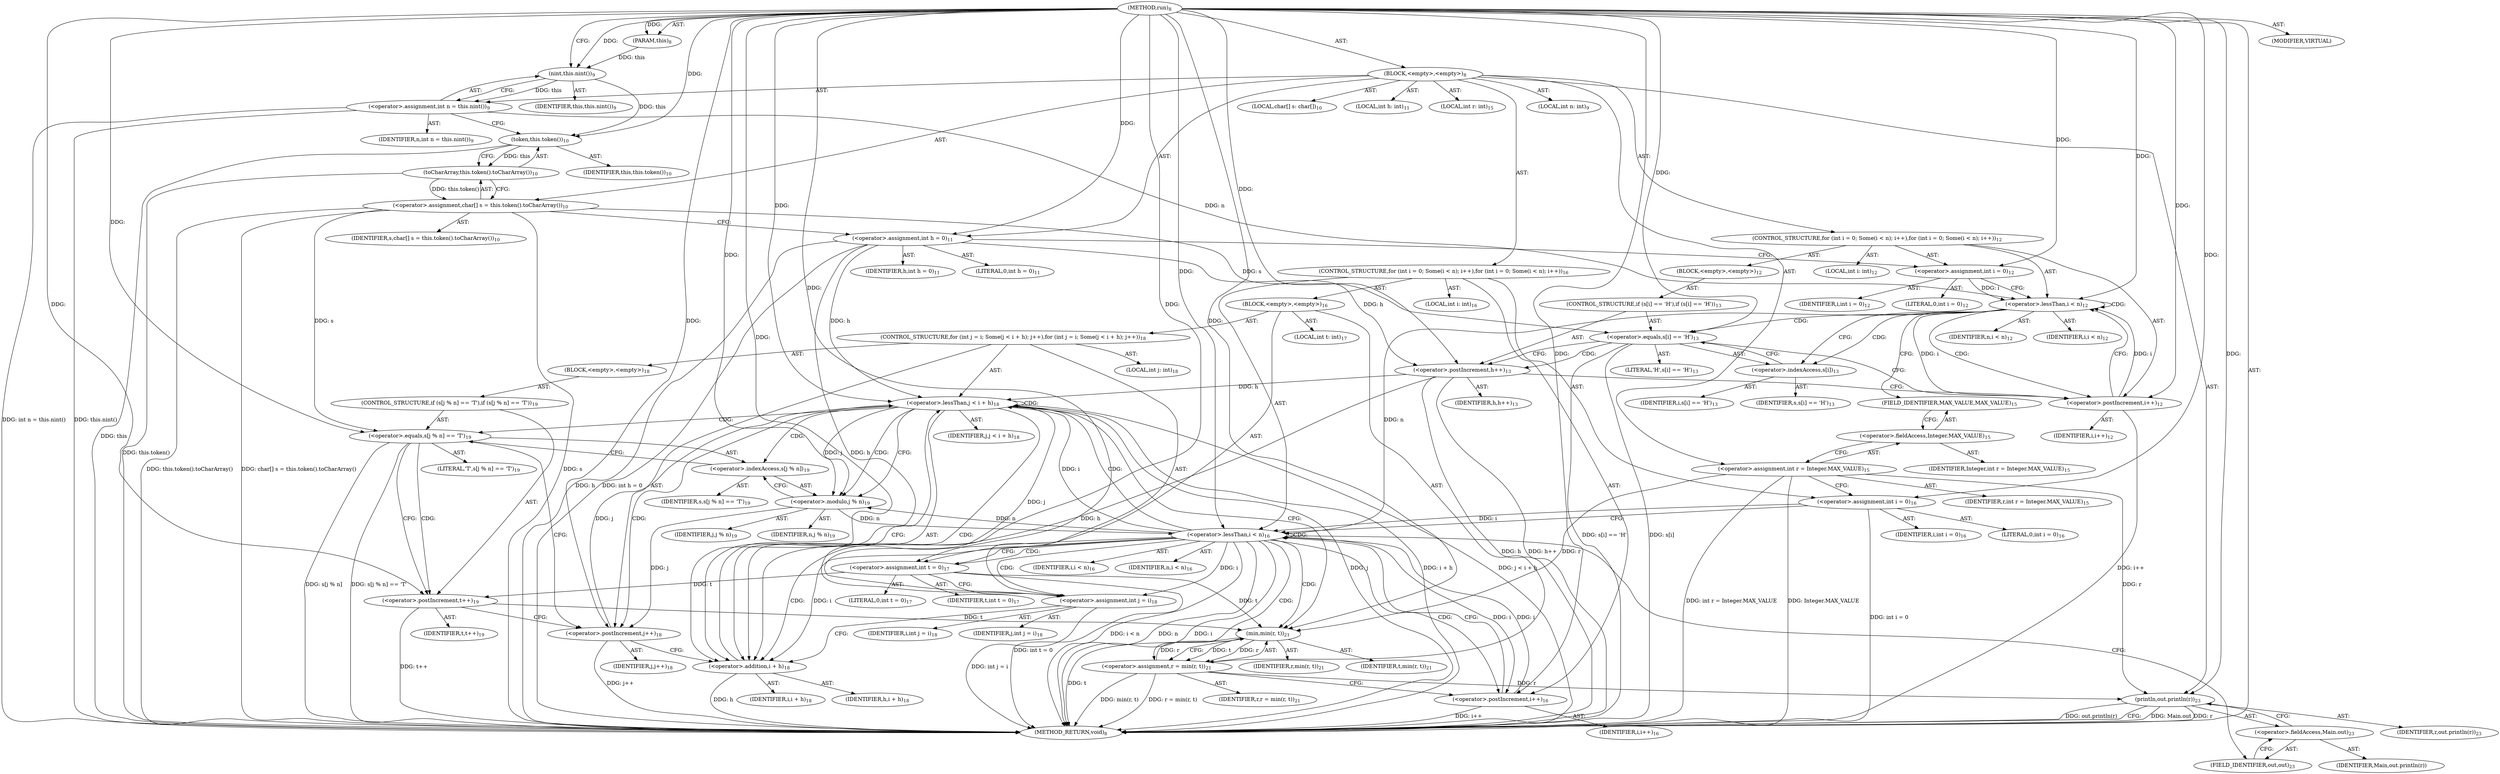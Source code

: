 digraph "run" {  
"25" [label = <(METHOD,run)<SUB>8</SUB>> ]
"4" [label = <(PARAM,this)<SUB>8</SUB>> ]
"26" [label = <(BLOCK,&lt;empty&gt;,&lt;empty&gt;)<SUB>8</SUB>> ]
"27" [label = <(LOCAL,int n: int)<SUB>9</SUB>> ]
"28" [label = <(&lt;operator&gt;.assignment,int n = this.nint())<SUB>9</SUB>> ]
"29" [label = <(IDENTIFIER,n,int n = this.nint())<SUB>9</SUB>> ]
"30" [label = <(nint,this.nint())<SUB>9</SUB>> ]
"3" [label = <(IDENTIFIER,this,this.nint())<SUB>9</SUB>> ]
"31" [label = <(LOCAL,char[] s: char[])<SUB>10</SUB>> ]
"32" [label = <(&lt;operator&gt;.assignment,char[] s = this.token().toCharArray())<SUB>10</SUB>> ]
"33" [label = <(IDENTIFIER,s,char[] s = this.token().toCharArray())<SUB>10</SUB>> ]
"34" [label = <(toCharArray,this.token().toCharArray())<SUB>10</SUB>> ]
"35" [label = <(token,this.token())<SUB>10</SUB>> ]
"5" [label = <(IDENTIFIER,this,this.token())<SUB>10</SUB>> ]
"36" [label = <(LOCAL,int h: int)<SUB>11</SUB>> ]
"37" [label = <(&lt;operator&gt;.assignment,int h = 0)<SUB>11</SUB>> ]
"38" [label = <(IDENTIFIER,h,int h = 0)<SUB>11</SUB>> ]
"39" [label = <(LITERAL,0,int h = 0)<SUB>11</SUB>> ]
"40" [label = <(CONTROL_STRUCTURE,for (int i = 0; Some(i &lt; n); i++),for (int i = 0; Some(i &lt; n); i++))<SUB>12</SUB>> ]
"41" [label = <(LOCAL,int i: int)<SUB>12</SUB>> ]
"42" [label = <(&lt;operator&gt;.assignment,int i = 0)<SUB>12</SUB>> ]
"43" [label = <(IDENTIFIER,i,int i = 0)<SUB>12</SUB>> ]
"44" [label = <(LITERAL,0,int i = 0)<SUB>12</SUB>> ]
"45" [label = <(&lt;operator&gt;.lessThan,i &lt; n)<SUB>12</SUB>> ]
"46" [label = <(IDENTIFIER,i,i &lt; n)<SUB>12</SUB>> ]
"47" [label = <(IDENTIFIER,n,i &lt; n)<SUB>12</SUB>> ]
"48" [label = <(&lt;operator&gt;.postIncrement,i++)<SUB>12</SUB>> ]
"49" [label = <(IDENTIFIER,i,i++)<SUB>12</SUB>> ]
"50" [label = <(BLOCK,&lt;empty&gt;,&lt;empty&gt;)<SUB>12</SUB>> ]
"51" [label = <(CONTROL_STRUCTURE,if (s[i] == 'H'),if (s[i] == 'H'))<SUB>13</SUB>> ]
"52" [label = <(&lt;operator&gt;.equals,s[i] == 'H')<SUB>13</SUB>> ]
"53" [label = <(&lt;operator&gt;.indexAccess,s[i])<SUB>13</SUB>> ]
"54" [label = <(IDENTIFIER,s,s[i] == 'H')<SUB>13</SUB>> ]
"55" [label = <(IDENTIFIER,i,s[i] == 'H')<SUB>13</SUB>> ]
"56" [label = <(LITERAL,'H',s[i] == 'H')<SUB>13</SUB>> ]
"57" [label = <(&lt;operator&gt;.postIncrement,h++)<SUB>13</SUB>> ]
"58" [label = <(IDENTIFIER,h,h++)<SUB>13</SUB>> ]
"59" [label = <(LOCAL,int r: int)<SUB>15</SUB>> ]
"60" [label = <(&lt;operator&gt;.assignment,int r = Integer.MAX_VALUE)<SUB>15</SUB>> ]
"61" [label = <(IDENTIFIER,r,int r = Integer.MAX_VALUE)<SUB>15</SUB>> ]
"62" [label = <(&lt;operator&gt;.fieldAccess,Integer.MAX_VALUE)<SUB>15</SUB>> ]
"63" [label = <(IDENTIFIER,Integer,int r = Integer.MAX_VALUE)<SUB>15</SUB>> ]
"64" [label = <(FIELD_IDENTIFIER,MAX_VALUE,MAX_VALUE)<SUB>15</SUB>> ]
"65" [label = <(CONTROL_STRUCTURE,for (int i = 0; Some(i &lt; n); i++),for (int i = 0; Some(i &lt; n); i++))<SUB>16</SUB>> ]
"66" [label = <(LOCAL,int i: int)<SUB>16</SUB>> ]
"67" [label = <(&lt;operator&gt;.assignment,int i = 0)<SUB>16</SUB>> ]
"68" [label = <(IDENTIFIER,i,int i = 0)<SUB>16</SUB>> ]
"69" [label = <(LITERAL,0,int i = 0)<SUB>16</SUB>> ]
"70" [label = <(&lt;operator&gt;.lessThan,i &lt; n)<SUB>16</SUB>> ]
"71" [label = <(IDENTIFIER,i,i &lt; n)<SUB>16</SUB>> ]
"72" [label = <(IDENTIFIER,n,i &lt; n)<SUB>16</SUB>> ]
"73" [label = <(&lt;operator&gt;.postIncrement,i++)<SUB>16</SUB>> ]
"74" [label = <(IDENTIFIER,i,i++)<SUB>16</SUB>> ]
"75" [label = <(BLOCK,&lt;empty&gt;,&lt;empty&gt;)<SUB>16</SUB>> ]
"76" [label = <(LOCAL,int t: int)<SUB>17</SUB>> ]
"77" [label = <(&lt;operator&gt;.assignment,int t = 0)<SUB>17</SUB>> ]
"78" [label = <(IDENTIFIER,t,int t = 0)<SUB>17</SUB>> ]
"79" [label = <(LITERAL,0,int t = 0)<SUB>17</SUB>> ]
"80" [label = <(CONTROL_STRUCTURE,for (int j = i; Some(j &lt; i + h); j++),for (int j = i; Some(j &lt; i + h); j++))<SUB>18</SUB>> ]
"81" [label = <(LOCAL,int j: int)<SUB>18</SUB>> ]
"82" [label = <(&lt;operator&gt;.assignment,int j = i)<SUB>18</SUB>> ]
"83" [label = <(IDENTIFIER,j,int j = i)<SUB>18</SUB>> ]
"84" [label = <(IDENTIFIER,i,int j = i)<SUB>18</SUB>> ]
"85" [label = <(&lt;operator&gt;.lessThan,j &lt; i + h)<SUB>18</SUB>> ]
"86" [label = <(IDENTIFIER,j,j &lt; i + h)<SUB>18</SUB>> ]
"87" [label = <(&lt;operator&gt;.addition,i + h)<SUB>18</SUB>> ]
"88" [label = <(IDENTIFIER,i,i + h)<SUB>18</SUB>> ]
"89" [label = <(IDENTIFIER,h,i + h)<SUB>18</SUB>> ]
"90" [label = <(&lt;operator&gt;.postIncrement,j++)<SUB>18</SUB>> ]
"91" [label = <(IDENTIFIER,j,j++)<SUB>18</SUB>> ]
"92" [label = <(BLOCK,&lt;empty&gt;,&lt;empty&gt;)<SUB>18</SUB>> ]
"93" [label = <(CONTROL_STRUCTURE,if (s[j % n] == 'T'),if (s[j % n] == 'T'))<SUB>19</SUB>> ]
"94" [label = <(&lt;operator&gt;.equals,s[j % n] == 'T')<SUB>19</SUB>> ]
"95" [label = <(&lt;operator&gt;.indexAccess,s[j % n])<SUB>19</SUB>> ]
"96" [label = <(IDENTIFIER,s,s[j % n] == 'T')<SUB>19</SUB>> ]
"97" [label = <(&lt;operator&gt;.modulo,j % n)<SUB>19</SUB>> ]
"98" [label = <(IDENTIFIER,j,j % n)<SUB>19</SUB>> ]
"99" [label = <(IDENTIFIER,n,j % n)<SUB>19</SUB>> ]
"100" [label = <(LITERAL,'T',s[j % n] == 'T')<SUB>19</SUB>> ]
"101" [label = <(&lt;operator&gt;.postIncrement,t++)<SUB>19</SUB>> ]
"102" [label = <(IDENTIFIER,t,t++)<SUB>19</SUB>> ]
"103" [label = <(&lt;operator&gt;.assignment,r = min(r, t))<SUB>21</SUB>> ]
"104" [label = <(IDENTIFIER,r,r = min(r, t))<SUB>21</SUB>> ]
"105" [label = <(min,min(r, t))<SUB>21</SUB>> ]
"106" [label = <(IDENTIFIER,r,min(r, t))<SUB>21</SUB>> ]
"107" [label = <(IDENTIFIER,t,min(r, t))<SUB>21</SUB>> ]
"108" [label = <(println,out.println(r))<SUB>23</SUB>> ]
"109" [label = <(&lt;operator&gt;.fieldAccess,Main.out)<SUB>23</SUB>> ]
"110" [label = <(IDENTIFIER,Main,out.println(r))> ]
"111" [label = <(FIELD_IDENTIFIER,out,out)<SUB>23</SUB>> ]
"112" [label = <(IDENTIFIER,r,out.println(r))<SUB>23</SUB>> ]
"113" [label = <(MODIFIER,VIRTUAL)> ]
"114" [label = <(METHOD_RETURN,void)<SUB>8</SUB>> ]
  "25" -> "4"  [ label = "AST: "] 
  "25" -> "26"  [ label = "AST: "] 
  "25" -> "113"  [ label = "AST: "] 
  "25" -> "114"  [ label = "AST: "] 
  "26" -> "27"  [ label = "AST: "] 
  "26" -> "28"  [ label = "AST: "] 
  "26" -> "31"  [ label = "AST: "] 
  "26" -> "32"  [ label = "AST: "] 
  "26" -> "36"  [ label = "AST: "] 
  "26" -> "37"  [ label = "AST: "] 
  "26" -> "40"  [ label = "AST: "] 
  "26" -> "59"  [ label = "AST: "] 
  "26" -> "60"  [ label = "AST: "] 
  "26" -> "65"  [ label = "AST: "] 
  "26" -> "108"  [ label = "AST: "] 
  "28" -> "29"  [ label = "AST: "] 
  "28" -> "30"  [ label = "AST: "] 
  "30" -> "3"  [ label = "AST: "] 
  "32" -> "33"  [ label = "AST: "] 
  "32" -> "34"  [ label = "AST: "] 
  "34" -> "35"  [ label = "AST: "] 
  "35" -> "5"  [ label = "AST: "] 
  "37" -> "38"  [ label = "AST: "] 
  "37" -> "39"  [ label = "AST: "] 
  "40" -> "41"  [ label = "AST: "] 
  "40" -> "42"  [ label = "AST: "] 
  "40" -> "45"  [ label = "AST: "] 
  "40" -> "48"  [ label = "AST: "] 
  "40" -> "50"  [ label = "AST: "] 
  "42" -> "43"  [ label = "AST: "] 
  "42" -> "44"  [ label = "AST: "] 
  "45" -> "46"  [ label = "AST: "] 
  "45" -> "47"  [ label = "AST: "] 
  "48" -> "49"  [ label = "AST: "] 
  "50" -> "51"  [ label = "AST: "] 
  "51" -> "52"  [ label = "AST: "] 
  "51" -> "57"  [ label = "AST: "] 
  "52" -> "53"  [ label = "AST: "] 
  "52" -> "56"  [ label = "AST: "] 
  "53" -> "54"  [ label = "AST: "] 
  "53" -> "55"  [ label = "AST: "] 
  "57" -> "58"  [ label = "AST: "] 
  "60" -> "61"  [ label = "AST: "] 
  "60" -> "62"  [ label = "AST: "] 
  "62" -> "63"  [ label = "AST: "] 
  "62" -> "64"  [ label = "AST: "] 
  "65" -> "66"  [ label = "AST: "] 
  "65" -> "67"  [ label = "AST: "] 
  "65" -> "70"  [ label = "AST: "] 
  "65" -> "73"  [ label = "AST: "] 
  "65" -> "75"  [ label = "AST: "] 
  "67" -> "68"  [ label = "AST: "] 
  "67" -> "69"  [ label = "AST: "] 
  "70" -> "71"  [ label = "AST: "] 
  "70" -> "72"  [ label = "AST: "] 
  "73" -> "74"  [ label = "AST: "] 
  "75" -> "76"  [ label = "AST: "] 
  "75" -> "77"  [ label = "AST: "] 
  "75" -> "80"  [ label = "AST: "] 
  "75" -> "103"  [ label = "AST: "] 
  "77" -> "78"  [ label = "AST: "] 
  "77" -> "79"  [ label = "AST: "] 
  "80" -> "81"  [ label = "AST: "] 
  "80" -> "82"  [ label = "AST: "] 
  "80" -> "85"  [ label = "AST: "] 
  "80" -> "90"  [ label = "AST: "] 
  "80" -> "92"  [ label = "AST: "] 
  "82" -> "83"  [ label = "AST: "] 
  "82" -> "84"  [ label = "AST: "] 
  "85" -> "86"  [ label = "AST: "] 
  "85" -> "87"  [ label = "AST: "] 
  "87" -> "88"  [ label = "AST: "] 
  "87" -> "89"  [ label = "AST: "] 
  "90" -> "91"  [ label = "AST: "] 
  "92" -> "93"  [ label = "AST: "] 
  "93" -> "94"  [ label = "AST: "] 
  "93" -> "101"  [ label = "AST: "] 
  "94" -> "95"  [ label = "AST: "] 
  "94" -> "100"  [ label = "AST: "] 
  "95" -> "96"  [ label = "AST: "] 
  "95" -> "97"  [ label = "AST: "] 
  "97" -> "98"  [ label = "AST: "] 
  "97" -> "99"  [ label = "AST: "] 
  "101" -> "102"  [ label = "AST: "] 
  "103" -> "104"  [ label = "AST: "] 
  "103" -> "105"  [ label = "AST: "] 
  "105" -> "106"  [ label = "AST: "] 
  "105" -> "107"  [ label = "AST: "] 
  "108" -> "109"  [ label = "AST: "] 
  "108" -> "112"  [ label = "AST: "] 
  "109" -> "110"  [ label = "AST: "] 
  "109" -> "111"  [ label = "AST: "] 
  "28" -> "35"  [ label = "CFG: "] 
  "32" -> "37"  [ label = "CFG: "] 
  "37" -> "42"  [ label = "CFG: "] 
  "60" -> "67"  [ label = "CFG: "] 
  "108" -> "114"  [ label = "CFG: "] 
  "30" -> "28"  [ label = "CFG: "] 
  "34" -> "32"  [ label = "CFG: "] 
  "42" -> "45"  [ label = "CFG: "] 
  "45" -> "53"  [ label = "CFG: "] 
  "45" -> "64"  [ label = "CFG: "] 
  "48" -> "45"  [ label = "CFG: "] 
  "62" -> "60"  [ label = "CFG: "] 
  "67" -> "70"  [ label = "CFG: "] 
  "70" -> "77"  [ label = "CFG: "] 
  "70" -> "111"  [ label = "CFG: "] 
  "73" -> "70"  [ label = "CFG: "] 
  "109" -> "108"  [ label = "CFG: "] 
  "35" -> "34"  [ label = "CFG: "] 
  "64" -> "62"  [ label = "CFG: "] 
  "77" -> "82"  [ label = "CFG: "] 
  "103" -> "73"  [ label = "CFG: "] 
  "111" -> "109"  [ label = "CFG: "] 
  "52" -> "57"  [ label = "CFG: "] 
  "52" -> "48"  [ label = "CFG: "] 
  "57" -> "48"  [ label = "CFG: "] 
  "82" -> "87"  [ label = "CFG: "] 
  "85" -> "97"  [ label = "CFG: "] 
  "85" -> "105"  [ label = "CFG: "] 
  "90" -> "87"  [ label = "CFG: "] 
  "105" -> "103"  [ label = "CFG: "] 
  "53" -> "52"  [ label = "CFG: "] 
  "87" -> "85"  [ label = "CFG: "] 
  "94" -> "101"  [ label = "CFG: "] 
  "94" -> "90"  [ label = "CFG: "] 
  "101" -> "90"  [ label = "CFG: "] 
  "95" -> "94"  [ label = "CFG: "] 
  "97" -> "95"  [ label = "CFG: "] 
  "25" -> "30"  [ label = "CFG: "] 
  "28" -> "114"  [ label = "DDG: this.nint()"] 
  "28" -> "114"  [ label = "DDG: int n = this.nint()"] 
  "32" -> "114"  [ label = "DDG: s"] 
  "35" -> "114"  [ label = "DDG: this"] 
  "34" -> "114"  [ label = "DDG: this.token()"] 
  "32" -> "114"  [ label = "DDG: this.token().toCharArray()"] 
  "32" -> "114"  [ label = "DDG: char[] s = this.token().toCharArray()"] 
  "37" -> "114"  [ label = "DDG: h"] 
  "37" -> "114"  [ label = "DDG: int h = 0"] 
  "60" -> "114"  [ label = "DDG: Integer.MAX_VALUE"] 
  "60" -> "114"  [ label = "DDG: int r = Integer.MAX_VALUE"] 
  "67" -> "114"  [ label = "DDG: int i = 0"] 
  "70" -> "114"  [ label = "DDG: i"] 
  "70" -> "114"  [ label = "DDG: n"] 
  "70" -> "114"  [ label = "DDG: i &lt; n"] 
  "108" -> "114"  [ label = "DDG: Main.out"] 
  "108" -> "114"  [ label = "DDG: r"] 
  "108" -> "114"  [ label = "DDG: out.println(r)"] 
  "77" -> "114"  [ label = "DDG: int t = 0"] 
  "82" -> "114"  [ label = "DDG: int j = i"] 
  "85" -> "114"  [ label = "DDG: j"] 
  "87" -> "114"  [ label = "DDG: h"] 
  "85" -> "114"  [ label = "DDG: i + h"] 
  "85" -> "114"  [ label = "DDG: j &lt; i + h"] 
  "105" -> "114"  [ label = "DDG: t"] 
  "103" -> "114"  [ label = "DDG: min(r, t)"] 
  "103" -> "114"  [ label = "DDG: r = min(r, t)"] 
  "73" -> "114"  [ label = "DDG: i++"] 
  "94" -> "114"  [ label = "DDG: s[j % n]"] 
  "94" -> "114"  [ label = "DDG: s[j % n] == 'T'"] 
  "101" -> "114"  [ label = "DDG: t++"] 
  "90" -> "114"  [ label = "DDG: j++"] 
  "52" -> "114"  [ label = "DDG: s[i]"] 
  "52" -> "114"  [ label = "DDG: s[i] == 'H'"] 
  "57" -> "114"  [ label = "DDG: h"] 
  "57" -> "114"  [ label = "DDG: h++"] 
  "48" -> "114"  [ label = "DDG: i++"] 
  "25" -> "4"  [ label = "DDG: "] 
  "30" -> "28"  [ label = "DDG: this"] 
  "34" -> "32"  [ label = "DDG: this.token()"] 
  "25" -> "37"  [ label = "DDG: "] 
  "25" -> "42"  [ label = "DDG: "] 
  "25" -> "67"  [ label = "DDG: "] 
  "60" -> "108"  [ label = "DDG: r"] 
  "103" -> "108"  [ label = "DDG: r"] 
  "25" -> "108"  [ label = "DDG: "] 
  "4" -> "30"  [ label = "DDG: this"] 
  "25" -> "30"  [ label = "DDG: "] 
  "35" -> "34"  [ label = "DDG: this"] 
  "42" -> "45"  [ label = "DDG: i"] 
  "48" -> "45"  [ label = "DDG: i"] 
  "25" -> "45"  [ label = "DDG: "] 
  "28" -> "45"  [ label = "DDG: n"] 
  "45" -> "48"  [ label = "DDG: i"] 
  "25" -> "48"  [ label = "DDG: "] 
  "67" -> "70"  [ label = "DDG: i"] 
  "73" -> "70"  [ label = "DDG: i"] 
  "25" -> "70"  [ label = "DDG: "] 
  "45" -> "70"  [ label = "DDG: n"] 
  "97" -> "70"  [ label = "DDG: n"] 
  "25" -> "73"  [ label = "DDG: "] 
  "70" -> "73"  [ label = "DDG: i"] 
  "25" -> "77"  [ label = "DDG: "] 
  "105" -> "103"  [ label = "DDG: r"] 
  "105" -> "103"  [ label = "DDG: t"] 
  "30" -> "35"  [ label = "DDG: this"] 
  "25" -> "35"  [ label = "DDG: "] 
  "70" -> "82"  [ label = "DDG: i"] 
  "25" -> "82"  [ label = "DDG: "] 
  "32" -> "52"  [ label = "DDG: s"] 
  "25" -> "52"  [ label = "DDG: "] 
  "37" -> "57"  [ label = "DDG: h"] 
  "25" -> "57"  [ label = "DDG: "] 
  "82" -> "85"  [ label = "DDG: j"] 
  "90" -> "85"  [ label = "DDG: j"] 
  "25" -> "85"  [ label = "DDG: "] 
  "70" -> "85"  [ label = "DDG: i"] 
  "37" -> "85"  [ label = "DDG: h"] 
  "57" -> "85"  [ label = "DDG: h"] 
  "97" -> "90"  [ label = "DDG: j"] 
  "25" -> "90"  [ label = "DDG: "] 
  "60" -> "105"  [ label = "DDG: r"] 
  "103" -> "105"  [ label = "DDG: r"] 
  "25" -> "105"  [ label = "DDG: "] 
  "77" -> "105"  [ label = "DDG: t"] 
  "101" -> "105"  [ label = "DDG: t"] 
  "25" -> "87"  [ label = "DDG: "] 
  "70" -> "87"  [ label = "DDG: i"] 
  "37" -> "87"  [ label = "DDG: h"] 
  "57" -> "87"  [ label = "DDG: h"] 
  "32" -> "94"  [ label = "DDG: s"] 
  "25" -> "94"  [ label = "DDG: "] 
  "77" -> "101"  [ label = "DDG: t"] 
  "25" -> "101"  [ label = "DDG: "] 
  "85" -> "97"  [ label = "DDG: j"] 
  "25" -> "97"  [ label = "DDG: "] 
  "70" -> "97"  [ label = "DDG: n"] 
  "45" -> "48"  [ label = "CDG: "] 
  "45" -> "52"  [ label = "CDG: "] 
  "45" -> "53"  [ label = "CDG: "] 
  "45" -> "45"  [ label = "CDG: "] 
  "70" -> "73"  [ label = "CDG: "] 
  "70" -> "77"  [ label = "CDG: "] 
  "70" -> "105"  [ label = "CDG: "] 
  "70" -> "85"  [ label = "CDG: "] 
  "70" -> "103"  [ label = "CDG: "] 
  "70" -> "70"  [ label = "CDG: "] 
  "70" -> "87"  [ label = "CDG: "] 
  "70" -> "82"  [ label = "CDG: "] 
  "52" -> "57"  [ label = "CDG: "] 
  "85" -> "94"  [ label = "CDG: "] 
  "85" -> "85"  [ label = "CDG: "] 
  "85" -> "95"  [ label = "CDG: "] 
  "85" -> "87"  [ label = "CDG: "] 
  "85" -> "97"  [ label = "CDG: "] 
  "85" -> "90"  [ label = "CDG: "] 
  "94" -> "101"  [ label = "CDG: "] 
}
